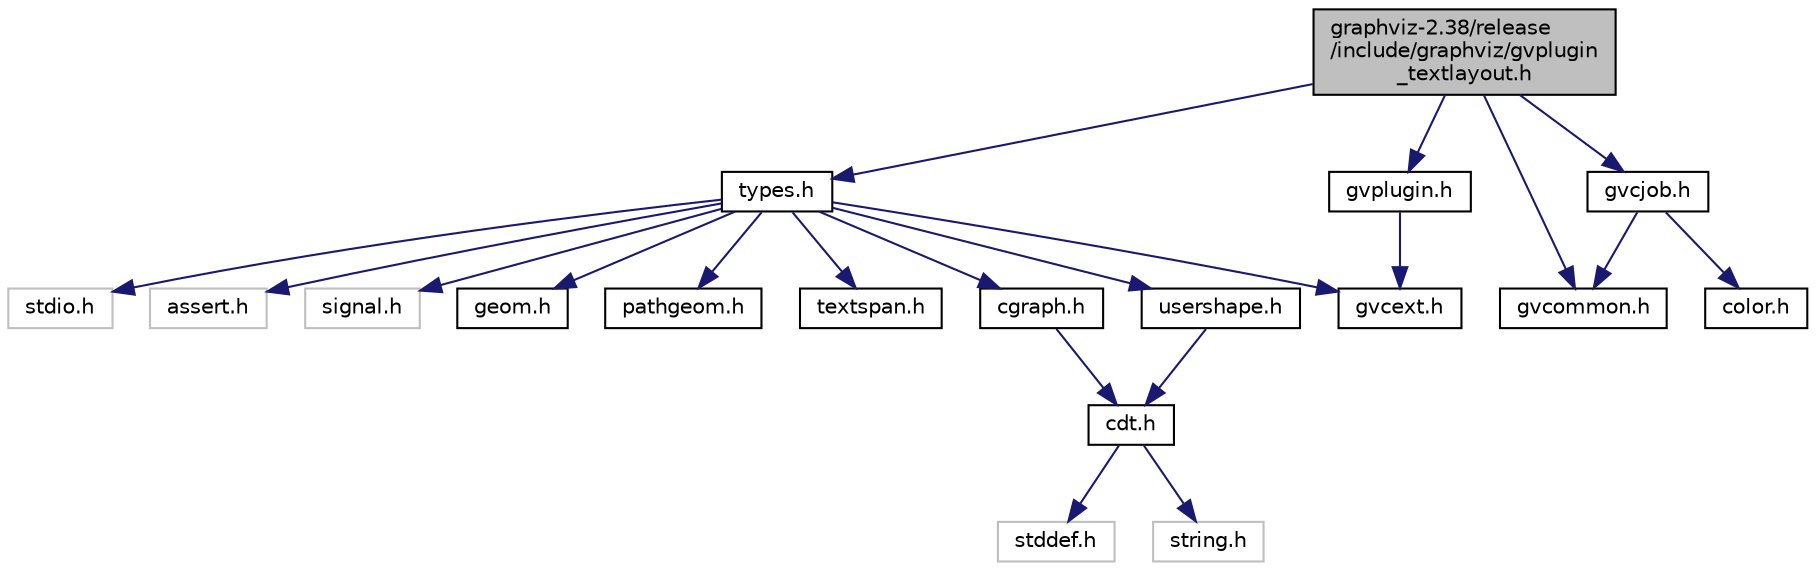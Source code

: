 digraph "graphviz-2.38/release/include/graphviz/gvplugin_textlayout.h"
{
  bgcolor="transparent";
  edge [fontname="Helvetica",fontsize="10",labelfontname="Helvetica",labelfontsize="10"];
  node [fontname="Helvetica",fontsize="10",shape=record];
  Node1 [label="graphviz-2.38/release\l/include/graphviz/gvplugin\l_textlayout.h",height=0.2,width=0.4,color="black", fillcolor="grey75", style="filled", fontcolor="black"];
  Node1 -> Node2 [color="midnightblue",fontsize="10",style="solid",fontname="Helvetica"];
  Node2 [label="types.h",height=0.2,width=0.4,color="black",URL="$types_8h.html"];
  Node2 -> Node3 [color="midnightblue",fontsize="10",style="solid",fontname="Helvetica"];
  Node3 [label="stdio.h",height=0.2,width=0.4,color="grey75"];
  Node2 -> Node4 [color="midnightblue",fontsize="10",style="solid",fontname="Helvetica"];
  Node4 [label="assert.h",height=0.2,width=0.4,color="grey75"];
  Node2 -> Node5 [color="midnightblue",fontsize="10",style="solid",fontname="Helvetica"];
  Node5 [label="signal.h",height=0.2,width=0.4,color="grey75"];
  Node2 -> Node6 [color="midnightblue",fontsize="10",style="solid",fontname="Helvetica"];
  Node6 [label="geom.h",height=0.2,width=0.4,color="black",URL="$geom_8h.html"];
  Node2 -> Node7 [color="midnightblue",fontsize="10",style="solid",fontname="Helvetica"];
  Node7 [label="gvcext.h",height=0.2,width=0.4,color="black",URL="$gvcext_8h.html"];
  Node2 -> Node8 [color="midnightblue",fontsize="10",style="solid",fontname="Helvetica"];
  Node8 [label="pathgeom.h",height=0.2,width=0.4,color="black",URL="$pathgeom_8h.html"];
  Node2 -> Node9 [color="midnightblue",fontsize="10",style="solid",fontname="Helvetica"];
  Node9 [label="textspan.h",height=0.2,width=0.4,color="black",URL="$textspan_8h.html"];
  Node2 -> Node10 [color="midnightblue",fontsize="10",style="solid",fontname="Helvetica"];
  Node10 [label="cgraph.h",height=0.2,width=0.4,color="black",URL="$cgraph_8h.html"];
  Node10 -> Node11 [color="midnightblue",fontsize="10",style="solid",fontname="Helvetica"];
  Node11 [label="cdt.h",height=0.2,width=0.4,color="black",URL="$cdt_8h.html"];
  Node11 -> Node12 [color="midnightblue",fontsize="10",style="solid",fontname="Helvetica"];
  Node12 [label="stddef.h",height=0.2,width=0.4,color="grey75"];
  Node11 -> Node13 [color="midnightblue",fontsize="10",style="solid",fontname="Helvetica"];
  Node13 [label="string.h",height=0.2,width=0.4,color="grey75"];
  Node2 -> Node14 [color="midnightblue",fontsize="10",style="solid",fontname="Helvetica"];
  Node14 [label="usershape.h",height=0.2,width=0.4,color="black",URL="$usershape_8h.html"];
  Node14 -> Node11 [color="midnightblue",fontsize="10",style="solid",fontname="Helvetica"];
  Node1 -> Node15 [color="midnightblue",fontsize="10",style="solid",fontname="Helvetica"];
  Node15 [label="gvplugin.h",height=0.2,width=0.4,color="black",URL="$gvplugin_8h.html"];
  Node15 -> Node7 [color="midnightblue",fontsize="10",style="solid",fontname="Helvetica"];
  Node1 -> Node16 [color="midnightblue",fontsize="10",style="solid",fontname="Helvetica"];
  Node16 [label="gvcjob.h",height=0.2,width=0.4,color="black",URL="$gvcjob_8h.html"];
  Node16 -> Node17 [color="midnightblue",fontsize="10",style="solid",fontname="Helvetica"];
  Node17 [label="gvcommon.h",height=0.2,width=0.4,color="black",URL="$gvcommon_8h.html"];
  Node16 -> Node18 [color="midnightblue",fontsize="10",style="solid",fontname="Helvetica"];
  Node18 [label="color.h",height=0.2,width=0.4,color="black",URL="$color_8h.html"];
  Node1 -> Node17 [color="midnightblue",fontsize="10",style="solid",fontname="Helvetica"];
}
